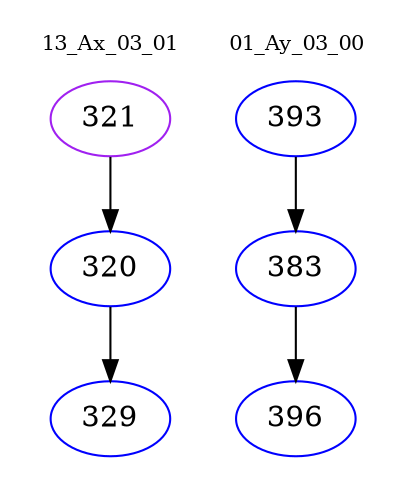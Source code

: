 digraph{
subgraph cluster_0 {
color = white
label = "13_Ax_03_01";
fontsize=10;
T0_321 [label="321", color="purple"]
T0_321 -> T0_320 [color="black"]
T0_320 [label="320", color="blue"]
T0_320 -> T0_329 [color="black"]
T0_329 [label="329", color="blue"]
}
subgraph cluster_1 {
color = white
label = "01_Ay_03_00";
fontsize=10;
T1_393 [label="393", color="blue"]
T1_393 -> T1_383 [color="black"]
T1_383 [label="383", color="blue"]
T1_383 -> T1_396 [color="black"]
T1_396 [label="396", color="blue"]
}
}
